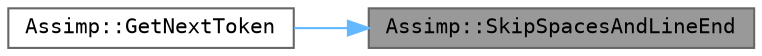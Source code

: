 digraph "Assimp::SkipSpacesAndLineEnd"
{
 // LATEX_PDF_SIZE
  bgcolor="transparent";
  edge [fontname=Terminal,fontsize=10,labelfontname=Helvetica,labelfontsize=10];
  node [fontname=Terminal,fontsize=10,shape=box,height=0.2,width=0.4];
  rankdir="RL";
  Node1 [label="Assimp::SkipSpacesAndLineEnd",height=0.2,width=0.4,color="gray40", fillcolor="grey60", style="filled", fontcolor="black",tooltip=" "];
  Node1 -> Node2 [dir="back",color="steelblue1",style="solid"];
  Node2 [label="Assimp::GetNextToken",height=0.2,width=0.4,color="grey40", fillcolor="white", style="filled",URL="$namespace_assimp.html#a17e1ae1e1c4b2e04771407f0ba0d205a",tooltip=" "];
}
